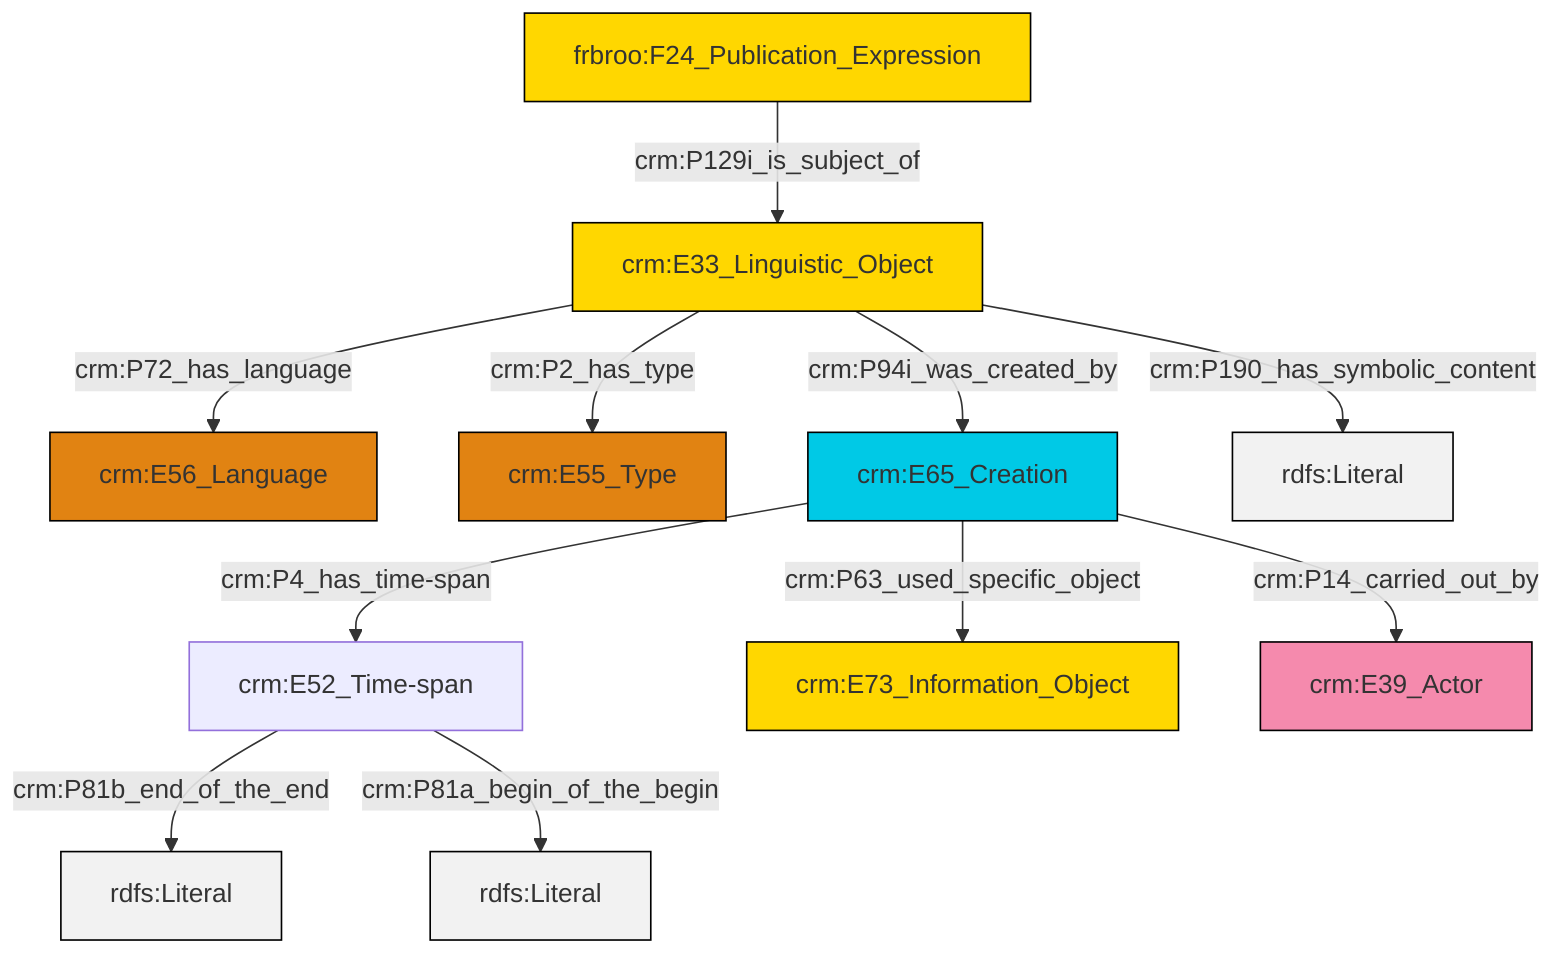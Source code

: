 graph TD
classDef Literal fill:#f2f2f2,stroke:#000000;
classDef CRM_Entity fill:#FFFFFF,stroke:#000000;
classDef Temporal_Entity fill:#00C9E6, stroke:#000000;
classDef Type fill:#E18312, stroke:#000000;
classDef Time-Span fill:#2C9C91, stroke:#000000;
classDef Appellation fill:#FFEB7F, stroke:#000000;
classDef Place fill:#008836, stroke:#000000;
classDef Persistent_Item fill:#B266B2, stroke:#000000;
classDef Conceptual_Object fill:#FFD700, stroke:#000000;
classDef Physical_Thing fill:#D2B48C, stroke:#000000;
classDef Actor fill:#f58aad, stroke:#000000;
classDef PC_Classes fill:#4ce600, stroke:#000000;
classDef Multi fill:#cccccc,stroke:#000000;

0["crm:E52_Time-span"]:::Default -->|crm:P81b_end_of_the_end| 6[rdfs:Literal]:::Literal
7["frbroo:F24_Publication_Expression"]:::Conceptual_Object -->|crm:P129i_is_subject_of| 8["crm:E33_Linguistic_Object"]:::Conceptual_Object
8["crm:E33_Linguistic_Object"]:::Conceptual_Object -->|crm:P2_has_type| 9["crm:E55_Type"]:::Type
8["crm:E33_Linguistic_Object"]:::Conceptual_Object -->|crm:P72_has_language| 4["crm:E56_Language"]:::Type
11["crm:E65_Creation"]:::Temporal_Entity -->|crm:P4_has_time-span| 0["crm:E52_Time-span"]:::Default
0["crm:E52_Time-span"]:::Default -->|crm:P81a_begin_of_the_begin| 12[rdfs:Literal]:::Literal
11["crm:E65_Creation"]:::Temporal_Entity -->|crm:P14_carried_out_by| 13["crm:E39_Actor"]:::Actor
8["crm:E33_Linguistic_Object"]:::Conceptual_Object -->|crm:P94i_was_created_by| 11["crm:E65_Creation"]:::Temporal_Entity
11["crm:E65_Creation"]:::Temporal_Entity -->|crm:P63_used_specific_object| 2["crm:E73_Information_Object"]:::Conceptual_Object
8["crm:E33_Linguistic_Object"]:::Conceptual_Object -->|crm:P190_has_symbolic_content| 17[rdfs:Literal]:::Literal